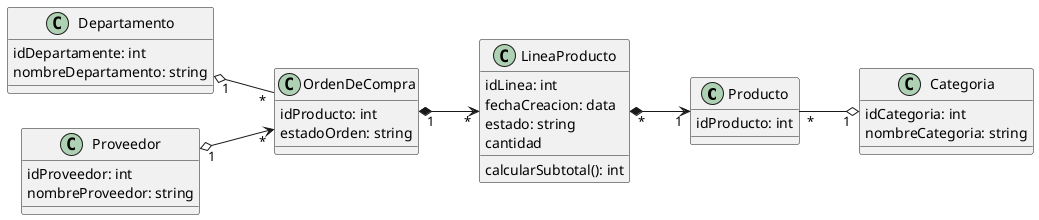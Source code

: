 @startuml Gestion Ordenes de Compra
left to right direction

class Producto{
    idProducto: int
}

class Categoria{
    idCategoria: int
    nombreCategoria: string
}

class Departamento{
    idDepartamente: int
    nombreDepartamento: string
}

class Proveedor{
    idProveedor: int
    nombreProveedor: string
}

class OrdenDeCompra{
    idProducto: int
    estadoOrden: string
}

class LineaProducto{
    idLinea: int
    fechaCreacion: data
    estado: string
    cantidad
    calcularSubtotal(): int
}

Producto "*" --o "1" Categoria
OrdenDeCompra "1" *--> "*" LineaProducto 
LineaProducto "*" *--> "1" Producto


Departamento "1" o-- "*" OrdenDeCompra 

' Una orden de compra se emite para un solo Proveedor
' Un proveedor puede recibir varias ordenes de compra

Proveedor "1" o--> "*" OrdenDeCompra

@enduml







